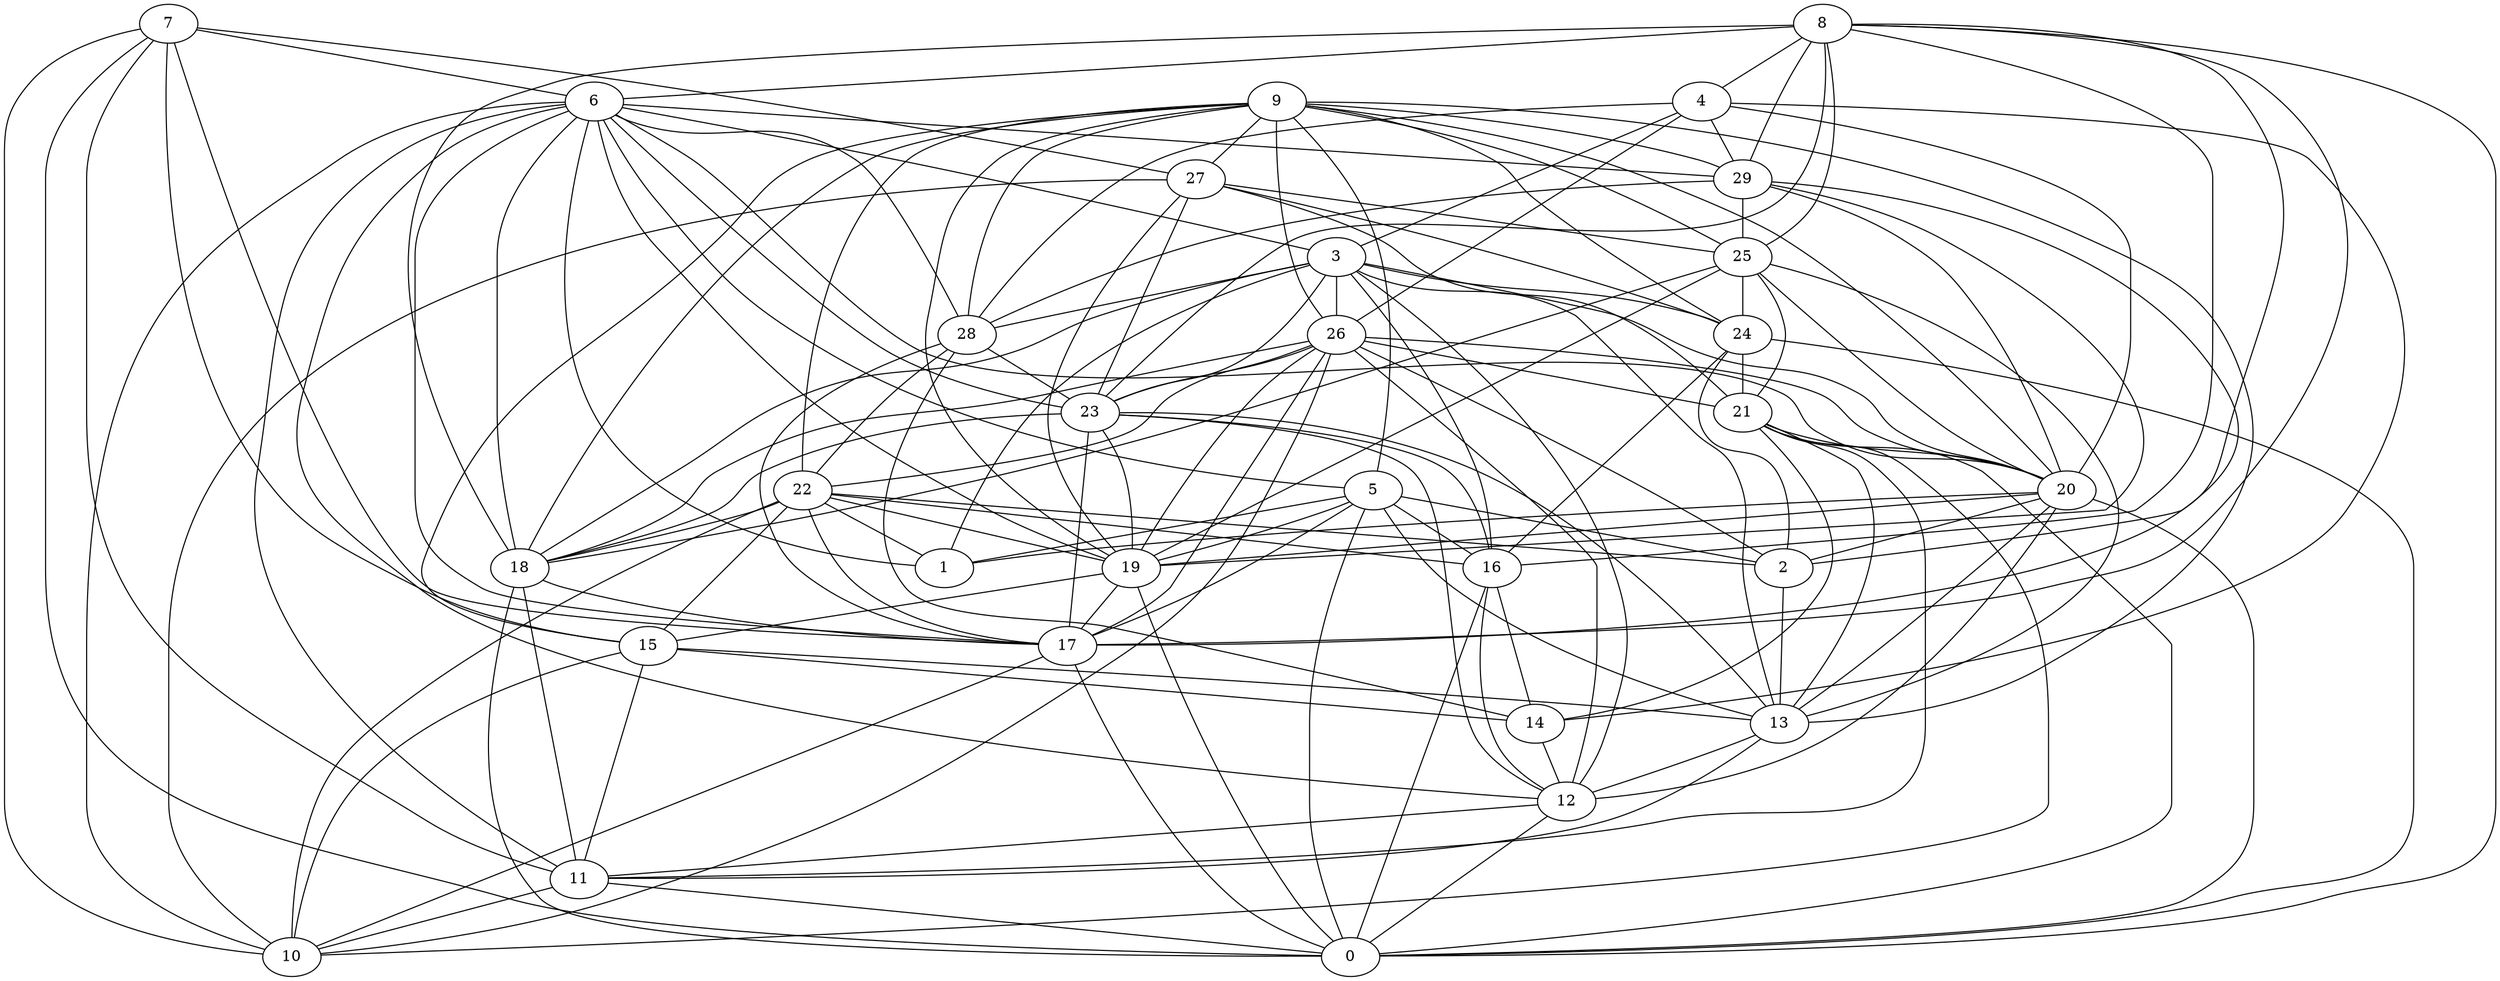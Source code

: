 digraph GG_graph {

subgraph G_graph {
edge [color = black]
"20" -> "1" [dir = none]
"20" -> "2" [dir = none]
"20" -> "13" [dir = none]
"26" -> "19" [dir = none]
"26" -> "10" [dir = none]
"26" -> "23" [dir = none]
"26" -> "22" [dir = none]
"26" -> "20" [dir = none]
"26" -> "18" [dir = none]
"26" -> "12" [dir = none]
"15" -> "13" [dir = none]
"15" -> "14" [dir = none]
"13" -> "12" [dir = none]
"13" -> "11" [dir = none]
"29" -> "17" [dir = none]
"17" -> "0" [dir = none]
"28" -> "17" [dir = none]
"28" -> "23" [dir = none]
"28" -> "14" [dir = none]
"16" -> "14" [dir = none]
"21" -> "10" [dir = none]
"21" -> "13" [dir = none]
"21" -> "20" [dir = none]
"21" -> "14" [dir = none]
"23" -> "12" [dir = none]
"23" -> "18" [dir = none]
"23" -> "16" [dir = none]
"23" -> "19" [dir = none]
"23" -> "13" [dir = none]
"22" -> "15" [dir = none]
"22" -> "18" [dir = none]
"22" -> "19" [dir = none]
"22" -> "2" [dir = none]
"22" -> "17" [dir = none]
"22" -> "16" [dir = none]
"9" -> "25" [dir = none]
"9" -> "13" [dir = none]
"9" -> "19" [dir = none]
"9" -> "27" [dir = none]
"9" -> "5" [dir = none]
"9" -> "18" [dir = none]
"9" -> "20" [dir = none]
"24" -> "0" [dir = none]
"24" -> "21" [dir = none]
"24" -> "16" [dir = none]
"24" -> "2" [dir = none]
"4" -> "3" [dir = none]
"4" -> "14" [dir = none]
"4" -> "20" [dir = none]
"4" -> "29" [dir = none]
"3" -> "24" [dir = none]
"3" -> "16" [dir = none]
"3" -> "20" [dir = none]
"3" -> "13" [dir = none]
"3" -> "26" [dir = none]
"3" -> "1" [dir = none]
"6" -> "19" [dir = none]
"6" -> "23" [dir = none]
"6" -> "11" [dir = none]
"6" -> "17" [dir = none]
"6" -> "1" [dir = none]
"6" -> "3" [dir = none]
"6" -> "18" [dir = none]
"6" -> "10" [dir = none]
"6" -> "29" [dir = none]
"19" -> "17" [dir = none]
"8" -> "2" [dir = none]
"8" -> "29" [dir = none]
"8" -> "25" [dir = none]
"8" -> "18" [dir = none]
"8" -> "6" [dir = none]
"18" -> "17" [dir = none]
"18" -> "0" [dir = none]
"11" -> "10" [dir = none]
"27" -> "25" [dir = none]
"27" -> "19" [dir = none]
"7" -> "27" [dir = none]
"7" -> "0" [dir = none]
"7" -> "10" [dir = none]
"7" -> "15" [dir = none]
"7" -> "6" [dir = none]
"5" -> "17" [dir = none]
"5" -> "1" [dir = none]
"2" -> "13" [dir = none]
"25" -> "24" [dir = none]
"25" -> "20" [dir = none]
"25" -> "19" [dir = none]
"27" -> "10" [dir = none]
"5" -> "2" [dir = none]
"29" -> "28" [dir = none]
"9" -> "24" [dir = none]
"25" -> "21" [dir = none]
"25" -> "13" [dir = none]
"3" -> "18" [dir = none]
"3" -> "23" [dir = none]
"8" -> "17" [dir = none]
"16" -> "12" [dir = none]
"9" -> "22" [dir = none]
"26" -> "17" [dir = none]
"29" -> "25" [dir = none]
"8" -> "23" [dir = none]
"26" -> "21" [dir = none]
"20" -> "0" [dir = none]
"9" -> "28" [dir = none]
"15" -> "10" [dir = none]
"27" -> "23" [dir = none]
"5" -> "13" [dir = none]
"9" -> "15" [dir = none]
"6" -> "28" [dir = none]
"4" -> "26" [dir = none]
"23" -> "17" [dir = none]
"8" -> "16" [dir = none]
"8" -> "4" [dir = none]
"6" -> "5" [dir = none]
"28" -> "22" [dir = none]
"15" -> "11" [dir = none]
"9" -> "26" [dir = none]
"8" -> "0" [dir = none]
"19" -> "15" [dir = none]
"29" -> "19" [dir = none]
"12" -> "0" [dir = none]
"6" -> "12" [dir = none]
"12" -> "11" [dir = none]
"6" -> "20" [dir = none]
"18" -> "11" [dir = none]
"22" -> "1" [dir = none]
"7" -> "11" [dir = none]
"26" -> "2" [dir = none]
"27" -> "21" [dir = none]
"11" -> "0" [dir = none]
"17" -> "10" [dir = none]
"19" -> "0" [dir = none]
"4" -> "28" [dir = none]
"21" -> "0" [dir = none]
"29" -> "20" [dir = none]
"5" -> "0" [dir = none]
"9" -> "29" [dir = none]
"20" -> "12" [dir = none]
"16" -> "0" [dir = none]
"27" -> "24" [dir = none]
"3" -> "28" [dir = none]
"3" -> "12" [dir = none]
"5" -> "16" [dir = none]
"22" -> "10" [dir = none]
"7" -> "17" [dir = none]
"5" -> "19" [dir = none]
"21" -> "11" [dir = none]
"14" -> "12" [dir = none]
"20" -> "19" [dir = none]
"25" -> "18" [dir = none]
}

}
